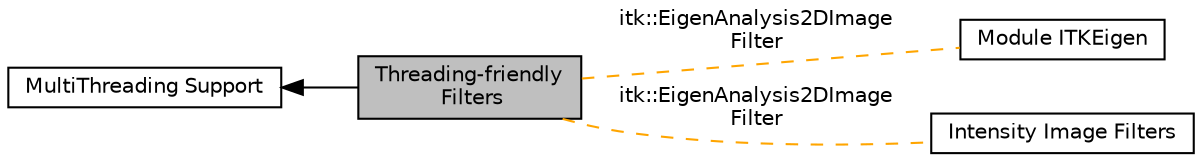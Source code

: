 digraph "Threading-friendly Filters"
{
  edge [fontname="Helvetica",fontsize="10",labelfontname="Helvetica",labelfontsize="10"];
  node [fontname="Helvetica",fontsize="10",shape=box];
  rankdir=LR;
  Node4 [label="Module ITKEigen",height=0.2,width=0.4,color="black", fillcolor="white", style="filled",URL="$group__ITKEigen.html",tooltip=" "];
  Node3 [label="Intensity Image Filters",height=0.2,width=0.4,color="black", fillcolor="white", style="filled",URL="$group__IntensityImageFilters.html",tooltip=" "];
  Node2 [label="MultiThreading Support",height=0.2,width=0.4,color="black", fillcolor="white", style="filled",URL="$group__MultiThreadingGroup.html",tooltip=" "];
  Node1 [label="Threading-friendly\l Filters",height=0.2,width=0.4,color="black", fillcolor="grey75", style="filled", fontcolor="black",tooltip=" "];
  Node2->Node1 [shape=plaintext, dir="back", style="solid"];
  Node1->Node3 [shape=plaintext, label="itk::EigenAnalysis2DImage\lFilter", color="orange", dir="none", style="dashed"];
  Node1->Node4 [shape=plaintext, label="itk::EigenAnalysis2DImage\lFilter", color="orange", dir="none", style="dashed"];
}
